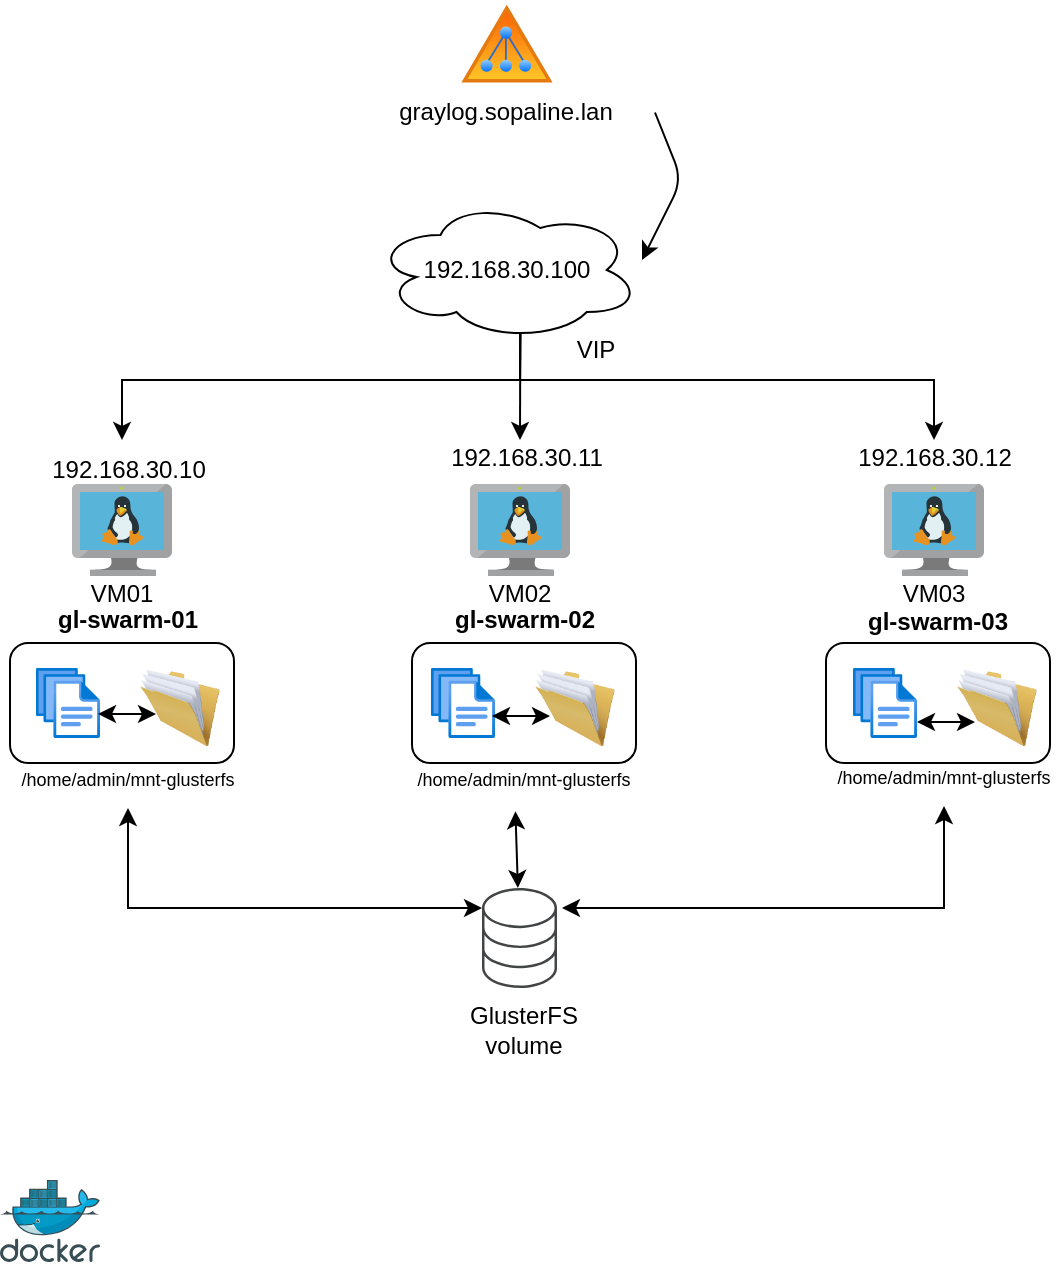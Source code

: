 <mxfile version="25.0.3">
  <diagram name="Page-1" id="Cx4qnVkXJlUMlydiqIRZ">
    <mxGraphModel dx="658" dy="914" grid="1" gridSize="10" guides="1" tooltips="1" connect="1" arrows="1" fold="1" page="1" pageScale="1" pageWidth="827" pageHeight="1169" math="0" shadow="0">
      <root>
        <mxCell id="0" />
        <mxCell id="1" parent="0" />
        <mxCell id="ZmX3UmChQakE0DPMqWdz-22" value="" style="rounded=1;whiteSpace=wrap;html=1;" vertex="1" parent="1">
          <mxGeometry x="542" y="341.5" width="112" height="60" as="geometry" />
        </mxCell>
        <mxCell id="ZmX3UmChQakE0DPMqWdz-21" value="" style="rounded=1;whiteSpace=wrap;html=1;" vertex="1" parent="1">
          <mxGeometry x="335" y="341.5" width="112" height="60" as="geometry" />
        </mxCell>
        <mxCell id="ZmX3UmChQakE0DPMqWdz-20" value="" style="rounded=1;whiteSpace=wrap;html=1;" vertex="1" parent="1">
          <mxGeometry x="134" y="341.5" width="112" height="60" as="geometry" />
        </mxCell>
        <mxCell id="ZmX3UmChQakE0DPMqWdz-1" value="" style="image;sketch=0;aspect=fixed;html=1;points=[];align=center;fontSize=12;image=img/lib/mscae/VM_Linux.svg;" vertex="1" parent="1">
          <mxGeometry x="165" y="262" width="50" height="46" as="geometry" />
        </mxCell>
        <mxCell id="ZmX3UmChQakE0DPMqWdz-2" value="" style="image;sketch=0;aspect=fixed;html=1;points=[];align=center;fontSize=12;image=img/lib/mscae/VM_Linux.svg;" vertex="1" parent="1">
          <mxGeometry x="364" y="262" width="50" height="46" as="geometry" />
        </mxCell>
        <mxCell id="ZmX3UmChQakE0DPMqWdz-3" value="" style="image;sketch=0;aspect=fixed;html=1;points=[];align=center;fontSize=12;image=img/lib/mscae/VM_Linux.svg;" vertex="1" parent="1">
          <mxGeometry x="571" y="262" width="50" height="46" as="geometry" />
        </mxCell>
        <mxCell id="ZmX3UmChQakE0DPMqWdz-4" value="" style="image;aspect=fixed;perimeter=ellipsePerimeter;html=1;align=center;shadow=0;dashed=0;spacingTop=3;image=img/lib/active_directory/active_directory.svg;" vertex="1" parent="1">
          <mxGeometry x="357.5" y="20" width="50" height="42.5" as="geometry" />
        </mxCell>
        <mxCell id="ZmX3UmChQakE0DPMqWdz-5" value="gl-swarm-01" style="text;html=1;align=center;verticalAlign=middle;whiteSpace=wrap;rounded=0;fontStyle=1" vertex="1" parent="1">
          <mxGeometry x="153" y="315" width="80" height="30" as="geometry" />
        </mxCell>
        <mxCell id="ZmX3UmChQakE0DPMqWdz-6" value="&lt;b&gt;gl-swarm-02&lt;/b&gt;" style="text;html=1;align=center;verticalAlign=middle;whiteSpace=wrap;rounded=0;" vertex="1" parent="1">
          <mxGeometry x="350" y="315" width="83" height="30" as="geometry" />
        </mxCell>
        <mxCell id="ZmX3UmChQakE0DPMqWdz-7" value="gl-swarm-03" style="text;html=1;align=center;verticalAlign=middle;whiteSpace=wrap;rounded=0;fontStyle=1" vertex="1" parent="1">
          <mxGeometry x="558" y="316" width="80" height="30" as="geometry" />
        </mxCell>
        <mxCell id="ZmX3UmChQakE0DPMqWdz-8" value="VM01" style="text;html=1;align=center;verticalAlign=middle;whiteSpace=wrap;rounded=0;" vertex="1" parent="1">
          <mxGeometry x="160" y="302" width="60" height="30" as="geometry" />
        </mxCell>
        <mxCell id="ZmX3UmChQakE0DPMqWdz-9" value="VM02" style="text;html=1;align=center;verticalAlign=middle;whiteSpace=wrap;rounded=0;" vertex="1" parent="1">
          <mxGeometry x="359" y="302" width="60" height="30" as="geometry" />
        </mxCell>
        <mxCell id="ZmX3UmChQakE0DPMqWdz-10" value="VM03" style="text;html=1;align=center;verticalAlign=middle;whiteSpace=wrap;rounded=0;" vertex="1" parent="1">
          <mxGeometry x="566" y="302" width="60" height="30" as="geometry" />
        </mxCell>
        <mxCell id="ZmX3UmChQakE0DPMqWdz-11" value="192.168.30.10" style="text;html=1;align=center;verticalAlign=middle;whiteSpace=wrap;rounded=0;" vertex="1" parent="1">
          <mxGeometry x="150.5" y="240" width="85" height="30" as="geometry" />
        </mxCell>
        <mxCell id="ZmX3UmChQakE0DPMqWdz-12" value="192.168.30.11" style="text;html=1;align=center;verticalAlign=middle;whiteSpace=wrap;rounded=0;" vertex="1" parent="1">
          <mxGeometry x="350" y="234" width="85" height="30" as="geometry" />
        </mxCell>
        <mxCell id="ZmX3UmChQakE0DPMqWdz-13" value="192.168.30.12" style="text;html=1;align=center;verticalAlign=middle;whiteSpace=wrap;rounded=0;" vertex="1" parent="1">
          <mxGeometry x="553.5" y="234" width="85" height="30" as="geometry" />
        </mxCell>
        <mxCell id="ZmX3UmChQakE0DPMqWdz-14" value="" style="image;html=1;image=img/lib/clip_art/general/Full_Folder_128x128.png" vertex="1" parent="1">
          <mxGeometry x="199" y="354" width="40" height="40" as="geometry" />
        </mxCell>
        <mxCell id="ZmX3UmChQakE0DPMqWdz-15" value="" style="image;aspect=fixed;html=1;points=[];align=center;fontSize=12;image=img/lib/azure2/general/Files.svg;" vertex="1" parent="1">
          <mxGeometry x="147" y="354" width="32" height="35" as="geometry" />
        </mxCell>
        <mxCell id="ZmX3UmChQakE0DPMqWdz-16" value="" style="image;html=1;image=img/lib/clip_art/general/Full_Folder_128x128.png" vertex="1" parent="1">
          <mxGeometry x="396.5" y="354" width="40" height="40" as="geometry" />
        </mxCell>
        <mxCell id="ZmX3UmChQakE0DPMqWdz-17" value="" style="image;aspect=fixed;html=1;points=[];align=center;fontSize=12;image=img/lib/azure2/general/Files.svg;" vertex="1" parent="1">
          <mxGeometry x="344.5" y="354" width="32" height="35" as="geometry" />
        </mxCell>
        <mxCell id="ZmX3UmChQakE0DPMqWdz-18" value="" style="image;html=1;image=img/lib/clip_art/general/Full_Folder_128x128.png" vertex="1" parent="1">
          <mxGeometry x="607.5" y="354" width="40" height="40" as="geometry" />
        </mxCell>
        <mxCell id="ZmX3UmChQakE0DPMqWdz-19" value="" style="image;aspect=fixed;html=1;points=[];align=center;fontSize=12;image=img/lib/azure2/general/Files.svg;" vertex="1" parent="1">
          <mxGeometry x="555.5" y="354" width="32" height="35" as="geometry" />
        </mxCell>
        <mxCell id="ZmX3UmChQakE0DPMqWdz-23" value="" style="endArrow=classic;startArrow=classic;html=1;rounded=0;" edge="1" parent="1">
          <mxGeometry width="50" height="50" relative="1" as="geometry">
            <mxPoint x="178" y="377" as="sourcePoint" />
            <mxPoint x="207" y="377" as="targetPoint" />
          </mxGeometry>
        </mxCell>
        <mxCell id="ZmX3UmChQakE0DPMqWdz-24" value="" style="endArrow=classic;startArrow=classic;html=1;rounded=0;" edge="1" parent="1">
          <mxGeometry width="50" height="50" relative="1" as="geometry">
            <mxPoint x="375" y="378" as="sourcePoint" />
            <mxPoint x="404" y="378" as="targetPoint" />
          </mxGeometry>
        </mxCell>
        <mxCell id="ZmX3UmChQakE0DPMqWdz-25" value="" style="endArrow=classic;startArrow=classic;html=1;rounded=0;" edge="1" parent="1">
          <mxGeometry width="50" height="50" relative="1" as="geometry">
            <mxPoint x="587.5" y="381" as="sourcePoint" />
            <mxPoint x="616.5" y="381" as="targetPoint" />
          </mxGeometry>
        </mxCell>
        <mxCell id="ZmX3UmChQakE0DPMqWdz-26" value="&lt;font style=&quot;font-size: 9px;&quot;&gt;/home/admin/mnt-glusterfs&lt;/font&gt;" style="text;html=1;align=center;verticalAlign=middle;whiteSpace=wrap;rounded=0;" vertex="1" parent="1">
          <mxGeometry x="135" y="394" width="116" height="30" as="geometry" />
        </mxCell>
        <mxCell id="ZmX3UmChQakE0DPMqWdz-27" value="&lt;font style=&quot;font-size: 9px;&quot;&gt;/home/admin/mnt-glusterfs&lt;/font&gt;" style="text;html=1;align=center;verticalAlign=middle;whiteSpace=wrap;rounded=0;" vertex="1" parent="1">
          <mxGeometry x="333" y="394" width="116" height="30" as="geometry" />
        </mxCell>
        <mxCell id="ZmX3UmChQakE0DPMqWdz-28" value="&lt;font style=&quot;font-size: 9px;&quot;&gt;/home/admin/mnt-glusterfs&lt;/font&gt;" style="text;html=1;align=center;verticalAlign=middle;whiteSpace=wrap;rounded=0;" vertex="1" parent="1">
          <mxGeometry x="543" y="393" width="116" height="30" as="geometry" />
        </mxCell>
        <mxCell id="ZmX3UmChQakE0DPMqWdz-29" value="" style="sketch=0;pointerEvents=1;shadow=0;dashed=0;html=1;strokeColor=none;fillColor=#434445;aspect=fixed;labelPosition=center;verticalLabelPosition=bottom;verticalAlign=top;align=center;outlineConnect=0;shape=mxgraph.vvd.storage;" vertex="1" parent="1">
          <mxGeometry x="370" y="464" width="37.5" height="50" as="geometry" />
        </mxCell>
        <mxCell id="ZmX3UmChQakE0DPMqWdz-30" value="" style="endArrow=classic;startArrow=classic;html=1;rounded=0;entryX=0.5;entryY=1;entryDx=0;entryDy=0;" edge="1" parent="1" target="ZmX3UmChQakE0DPMqWdz-26">
          <mxGeometry width="50" height="50" relative="1" as="geometry">
            <mxPoint x="370" y="474" as="sourcePoint" />
            <mxPoint x="420" y="424" as="targetPoint" />
            <Array as="points">
              <mxPoint x="193" y="474" />
            </Array>
          </mxGeometry>
        </mxCell>
        <mxCell id="ZmX3UmChQakE0DPMqWdz-31" value="" style="endArrow=classic;startArrow=classic;html=1;rounded=0;entryX=0.463;entryY=1.054;entryDx=0;entryDy=0;entryPerimeter=0;" edge="1" parent="1" source="ZmX3UmChQakE0DPMqWdz-29" target="ZmX3UmChQakE0DPMqWdz-27">
          <mxGeometry width="50" height="50" relative="1" as="geometry">
            <mxPoint x="370" y="474" as="sourcePoint" />
            <mxPoint x="420" y="424" as="targetPoint" />
          </mxGeometry>
        </mxCell>
        <mxCell id="ZmX3UmChQakE0DPMqWdz-32" value="" style="endArrow=classic;startArrow=classic;html=1;rounded=0;entryX=0.5;entryY=1;entryDx=0;entryDy=0;" edge="1" parent="1" target="ZmX3UmChQakE0DPMqWdz-28">
          <mxGeometry width="50" height="50" relative="1" as="geometry">
            <mxPoint x="410" y="474" as="sourcePoint" />
            <mxPoint x="420" y="424" as="targetPoint" />
            <Array as="points">
              <mxPoint x="601" y="474" />
            </Array>
          </mxGeometry>
        </mxCell>
        <mxCell id="ZmX3UmChQakE0DPMqWdz-33" value="GlusterFS volume" style="text;html=1;align=center;verticalAlign=middle;whiteSpace=wrap;rounded=0;" vertex="1" parent="1">
          <mxGeometry x="361" y="520" width="60" height="30" as="geometry" />
        </mxCell>
        <mxCell id="ZmX3UmChQakE0DPMqWdz-34" value="192.168.30.100" style="ellipse;shape=cloud;whiteSpace=wrap;html=1;" vertex="1" parent="1">
          <mxGeometry x="316" y="120" width="133" height="70" as="geometry" />
        </mxCell>
        <mxCell id="ZmX3UmChQakE0DPMqWdz-35" value="" style="endArrow=classic;html=1;rounded=0;exitX=0.55;exitY=0.95;exitDx=0;exitDy=0;exitPerimeter=0;" edge="1" parent="1" source="ZmX3UmChQakE0DPMqWdz-34">
          <mxGeometry width="50" height="50" relative="1" as="geometry">
            <mxPoint x="430" y="380" as="sourcePoint" />
            <mxPoint x="389" y="240" as="targetPoint" />
          </mxGeometry>
        </mxCell>
        <mxCell id="ZmX3UmChQakE0DPMqWdz-36" value="" style="endArrow=classic;html=1;rounded=0;exitX=0.55;exitY=0.95;exitDx=0;exitDy=0;exitPerimeter=0;" edge="1" parent="1" source="ZmX3UmChQakE0DPMqWdz-34">
          <mxGeometry width="50" height="50" relative="1" as="geometry">
            <mxPoint x="430" y="380" as="sourcePoint" />
            <mxPoint x="190" y="240" as="targetPoint" />
            <Array as="points">
              <mxPoint x="389" y="210" />
              <mxPoint x="190" y="210" />
            </Array>
          </mxGeometry>
        </mxCell>
        <mxCell id="ZmX3UmChQakE0DPMqWdz-38" value="" style="endArrow=classic;html=1;rounded=0;exitX=0.55;exitY=0.95;exitDx=0;exitDy=0;exitPerimeter=0;" edge="1" parent="1" source="ZmX3UmChQakE0DPMqWdz-34">
          <mxGeometry width="50" height="50" relative="1" as="geometry">
            <mxPoint x="430" y="380" as="sourcePoint" />
            <mxPoint x="596" y="240" as="targetPoint" />
            <Array as="points">
              <mxPoint x="389" y="210" />
              <mxPoint x="596" y="210" />
            </Array>
          </mxGeometry>
        </mxCell>
        <mxCell id="ZmX3UmChQakE0DPMqWdz-39" value="VIP" style="text;html=1;align=center;verticalAlign=middle;whiteSpace=wrap;rounded=0;" vertex="1" parent="1">
          <mxGeometry x="396.5" y="180" width="60" height="30" as="geometry" />
        </mxCell>
        <mxCell id="ZmX3UmChQakE0DPMqWdz-40" value="&lt;span style=&quot;background-color: initial;&quot;&gt;graylog.sopaline.lan&lt;/span&gt;" style="text;html=1;align=center;verticalAlign=middle;whiteSpace=wrap;rounded=0;" vertex="1" parent="1">
          <mxGeometry x="306.5" y="62.5" width="150" height="27.5" as="geometry" />
        </mxCell>
        <mxCell id="ZmX3UmChQakE0DPMqWdz-42" value="" style="endArrow=classic;html=1;rounded=1;exitX=1;exitY=0.5;exitDx=0;exitDy=0;" edge="1" parent="1" source="ZmX3UmChQakE0DPMqWdz-40">
          <mxGeometry width="50" height="50" relative="1" as="geometry">
            <mxPoint x="503.5" y="130" as="sourcePoint" />
            <mxPoint x="450" y="150" as="targetPoint" />
            <Array as="points">
              <mxPoint x="470" y="110" />
            </Array>
          </mxGeometry>
        </mxCell>
        <mxCell id="ZmX3UmChQakE0DPMqWdz-43" value="" style="image;sketch=0;aspect=fixed;html=1;points=[];align=center;fontSize=12;image=img/lib/mscae/Docker.svg;fontStyle=1" vertex="1" parent="1">
          <mxGeometry x="129" y="610" width="50" height="41" as="geometry" />
        </mxCell>
      </root>
    </mxGraphModel>
  </diagram>
</mxfile>
